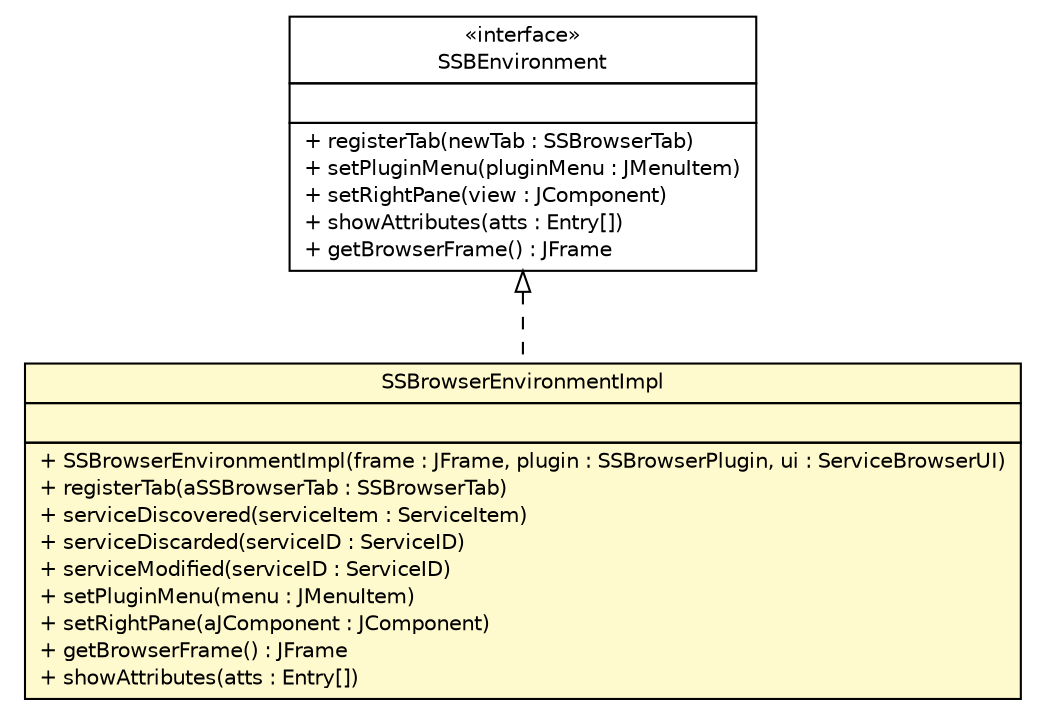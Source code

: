 #!/usr/local/bin/dot
#
# Class diagram 
# Generated by UMLGraph version R5_6 (http://www.umlgraph.org/)
#

digraph G {
	edge [fontname="Helvetica",fontsize=10,labelfontname="Helvetica",labelfontsize=10];
	node [fontname="Helvetica",fontsize=10,shape=plaintext];
	nodesep=0.25;
	ranksep=0.5;
	// sorcer.ssb.browser.api.SSBEnvironment
	c443255 [label=<<table title="sorcer.ssb.browser.api.SSBEnvironment" border="0" cellborder="1" cellspacing="0" cellpadding="2" port="p" href="../SSBEnvironment.html">
		<tr><td><table border="0" cellspacing="0" cellpadding="1">
<tr><td align="center" balign="center"> &#171;interface&#187; </td></tr>
<tr><td align="center" balign="center"> SSBEnvironment </td></tr>
		</table></td></tr>
		<tr><td><table border="0" cellspacing="0" cellpadding="1">
<tr><td align="left" balign="left">  </td></tr>
		</table></td></tr>
		<tr><td><table border="0" cellspacing="0" cellpadding="1">
<tr><td align="left" balign="left"> + registerTab(newTab : SSBrowserTab) </td></tr>
<tr><td align="left" balign="left"> + setPluginMenu(pluginMenu : JMenuItem) </td></tr>
<tr><td align="left" balign="left"> + setRightPane(view : JComponent) </td></tr>
<tr><td align="left" balign="left"> + showAttributes(atts : Entry[]) </td></tr>
<tr><td align="left" balign="left"> + getBrowserFrame() : JFrame </td></tr>
		</table></td></tr>
		</table>>, URL="../SSBEnvironment.html", fontname="Helvetica", fontcolor="black", fontsize=10.0];
	// sorcer.ssb.browser.api.impl.SSBrowserEnvironmentImpl
	c443260 [label=<<table title="sorcer.ssb.browser.api.impl.SSBrowserEnvironmentImpl" border="0" cellborder="1" cellspacing="0" cellpadding="2" port="p" bgcolor="lemonChiffon" href="./SSBrowserEnvironmentImpl.html">
		<tr><td><table border="0" cellspacing="0" cellpadding="1">
<tr><td align="center" balign="center"> SSBrowserEnvironmentImpl </td></tr>
		</table></td></tr>
		<tr><td><table border="0" cellspacing="0" cellpadding="1">
<tr><td align="left" balign="left">  </td></tr>
		</table></td></tr>
		<tr><td><table border="0" cellspacing="0" cellpadding="1">
<tr><td align="left" balign="left"> + SSBrowserEnvironmentImpl(frame : JFrame, plugin : SSBrowserPlugin, ui : ServiceBrowserUI) </td></tr>
<tr><td align="left" balign="left"> + registerTab(aSSBrowserTab : SSBrowserTab) </td></tr>
<tr><td align="left" balign="left"> + serviceDiscovered(serviceItem : ServiceItem) </td></tr>
<tr><td align="left" balign="left"> + serviceDiscarded(serviceID : ServiceID) </td></tr>
<tr><td align="left" balign="left"> + serviceModified(serviceID : ServiceID) </td></tr>
<tr><td align="left" balign="left"> + setPluginMenu(menu : JMenuItem) </td></tr>
<tr><td align="left" balign="left"> + setRightPane(aJComponent : JComponent) </td></tr>
<tr><td align="left" balign="left"> + getBrowserFrame() : JFrame </td></tr>
<tr><td align="left" balign="left"> + showAttributes(atts : Entry[]) </td></tr>
		</table></td></tr>
		</table>>, URL="./SSBrowserEnvironmentImpl.html", fontname="Helvetica", fontcolor="black", fontsize=10.0];
	//sorcer.ssb.browser.api.impl.SSBrowserEnvironmentImpl implements sorcer.ssb.browser.api.SSBEnvironment
	c443255:p -> c443260:p [dir=back,arrowtail=empty,style=dashed];
}


